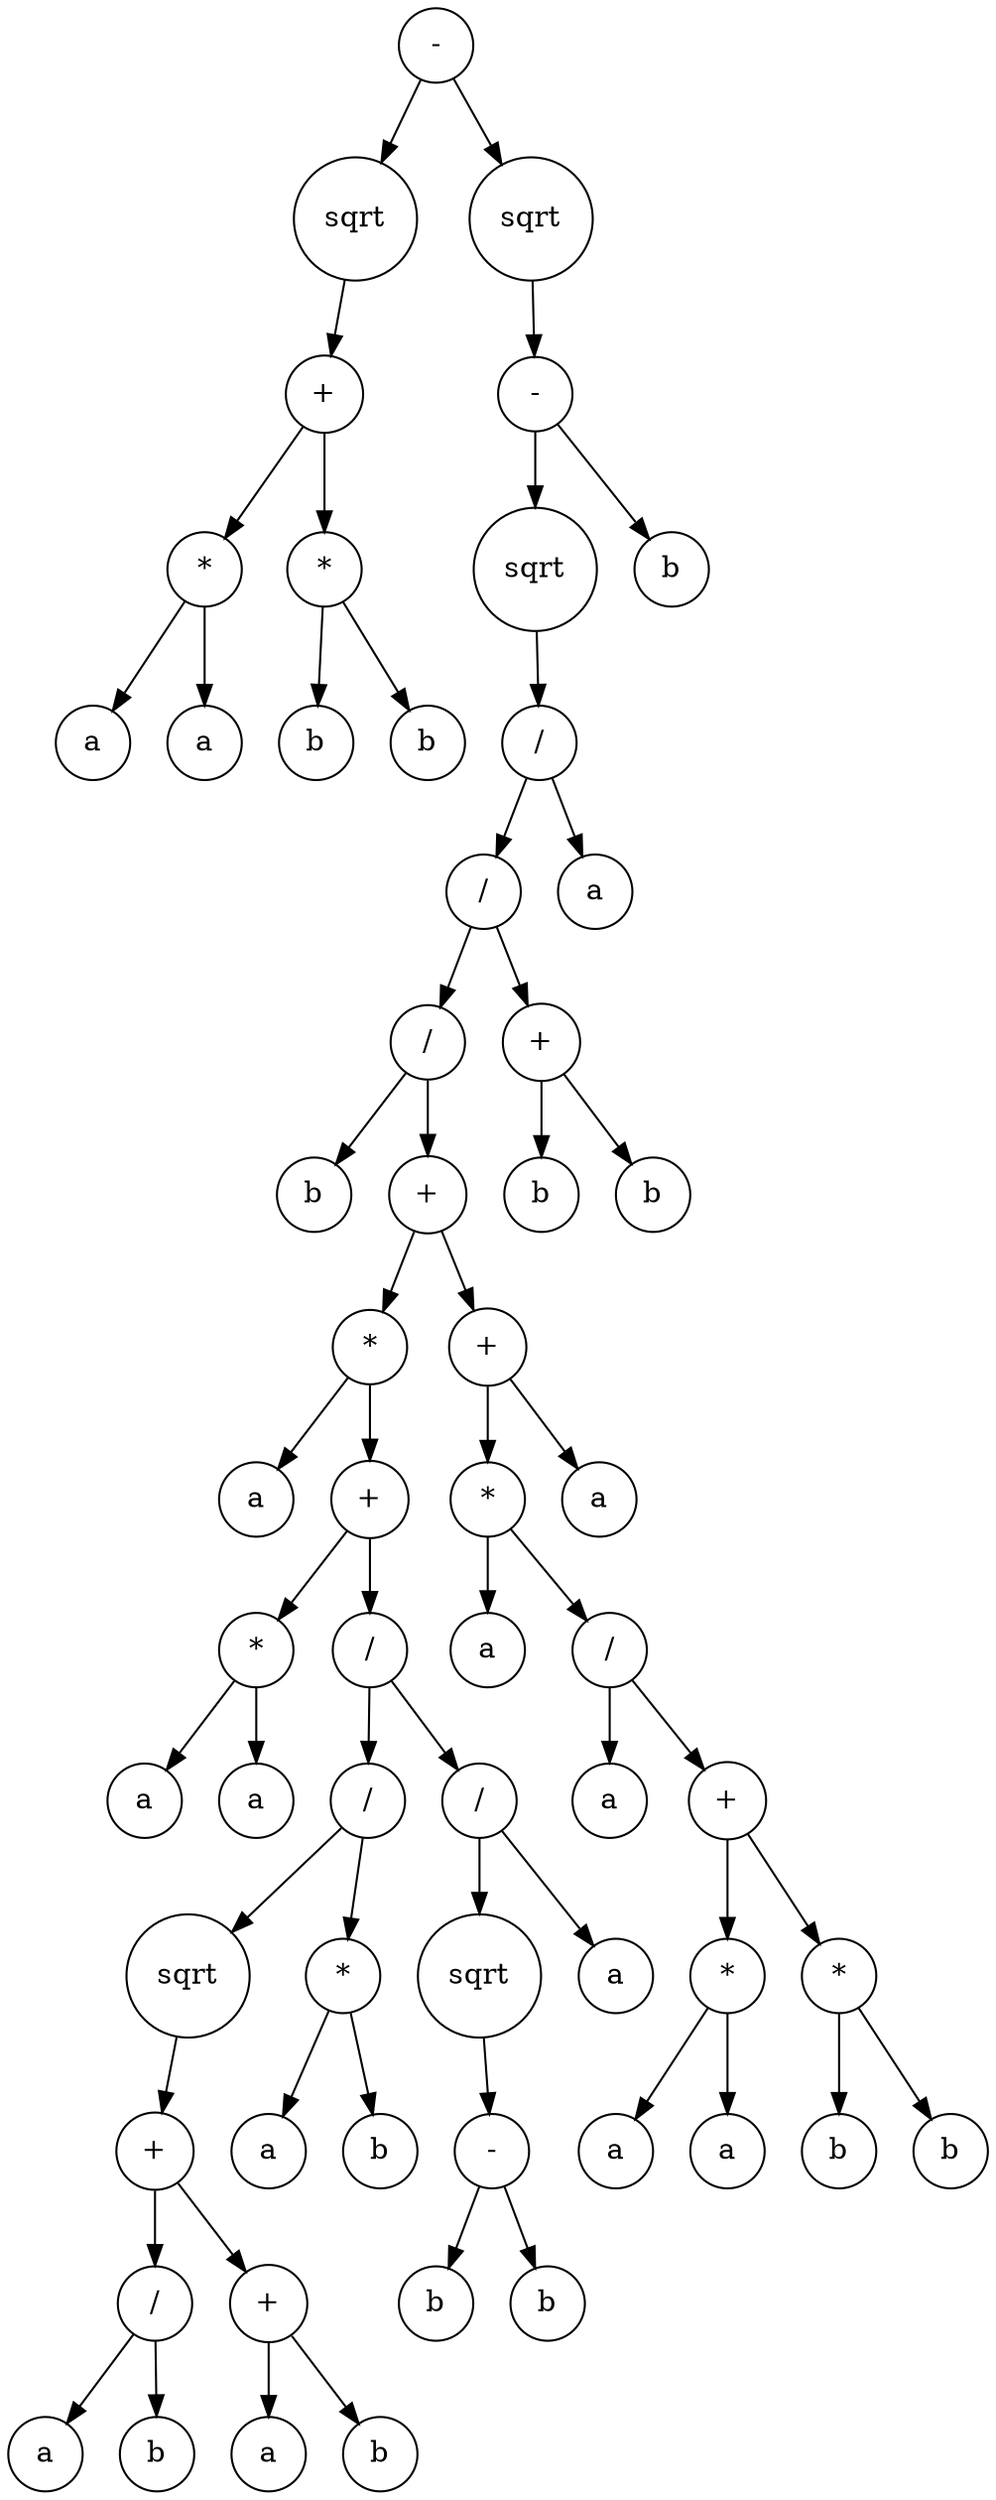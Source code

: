 digraph g {
graph [ordering=out];
node [shape=circle];
n[label = "-"];
n0[label = "sqrt"];
n00[label = "+"];
n000[label = "*"];
n0000[label = "a"];
n000 -> n0000;
n0001[label = "a"];
n000 -> n0001;
n00 -> n000;
n001[label = "*"];
n0010[label = "b"];
n001 -> n0010;
n0011[label = "b"];
n001 -> n0011;
n00 -> n001;
n0 -> n00;
n -> n0;
n1[label = "sqrt"];
n10[label = "-"];
n100[label = "sqrt"];
n1000[label = "/"];
n10000[label = "/"];
n100000[label = "/"];
n1000000[label = "b"];
n100000 -> n1000000;
n1000001[label = "+"];
n10000010[label = "*"];
n100000100[label = "a"];
n10000010 -> n100000100;
n100000101[label = "+"];
n1000001010[label = "*"];
n10000010100[label = "a"];
n1000001010 -> n10000010100;
n10000010101[label = "a"];
n1000001010 -> n10000010101;
n100000101 -> n1000001010;
n1000001011[label = "/"];
n10000010110[label = "/"];
n100000101100[label = "sqrt"];
n1000001011000[label = "+"];
n10000010110000[label = "/"];
n100000101100000[label = "a"];
n10000010110000 -> n100000101100000;
n100000101100001[label = "b"];
n10000010110000 -> n100000101100001;
n1000001011000 -> n10000010110000;
n10000010110001[label = "+"];
n100000101100010[label = "a"];
n10000010110001 -> n100000101100010;
n100000101100011[label = "b"];
n10000010110001 -> n100000101100011;
n1000001011000 -> n10000010110001;
n100000101100 -> n1000001011000;
n10000010110 -> n100000101100;
n100000101101[label = "*"];
n1000001011010[label = "a"];
n100000101101 -> n1000001011010;
n1000001011011[label = "b"];
n100000101101 -> n1000001011011;
n10000010110 -> n100000101101;
n1000001011 -> n10000010110;
n10000010111[label = "/"];
n100000101110[label = "sqrt"];
n1000001011100[label = "-"];
n10000010111000[label = "b"];
n1000001011100 -> n10000010111000;
n10000010111001[label = "b"];
n1000001011100 -> n10000010111001;
n100000101110 -> n1000001011100;
n10000010111 -> n100000101110;
n100000101111[label = "a"];
n10000010111 -> n100000101111;
n1000001011 -> n10000010111;
n100000101 -> n1000001011;
n10000010 -> n100000101;
n1000001 -> n10000010;
n10000011[label = "+"];
n100000110[label = "*"];
n1000001100[label = "a"];
n100000110 -> n1000001100;
n1000001101[label = "/"];
n10000011010[label = "a"];
n1000001101 -> n10000011010;
n10000011011[label = "+"];
n100000110110[label = "*"];
n1000001101100[label = "a"];
n100000110110 -> n1000001101100;
n1000001101101[label = "a"];
n100000110110 -> n1000001101101;
n10000011011 -> n100000110110;
n100000110111[label = "*"];
n1000001101110[label = "b"];
n100000110111 -> n1000001101110;
n1000001101111[label = "b"];
n100000110111 -> n1000001101111;
n10000011011 -> n100000110111;
n1000001101 -> n10000011011;
n100000110 -> n1000001101;
n10000011 -> n100000110;
n100000111[label = "a"];
n10000011 -> n100000111;
n1000001 -> n10000011;
n100000 -> n1000001;
n10000 -> n100000;
n100001[label = "+"];
n1000010[label = "b"];
n100001 -> n1000010;
n1000011[label = "b"];
n100001 -> n1000011;
n10000 -> n100001;
n1000 -> n10000;
n10001[label = "a"];
n1000 -> n10001;
n100 -> n1000;
n10 -> n100;
n101[label = "b"];
n10 -> n101;
n1 -> n10;
n -> n1;
}
